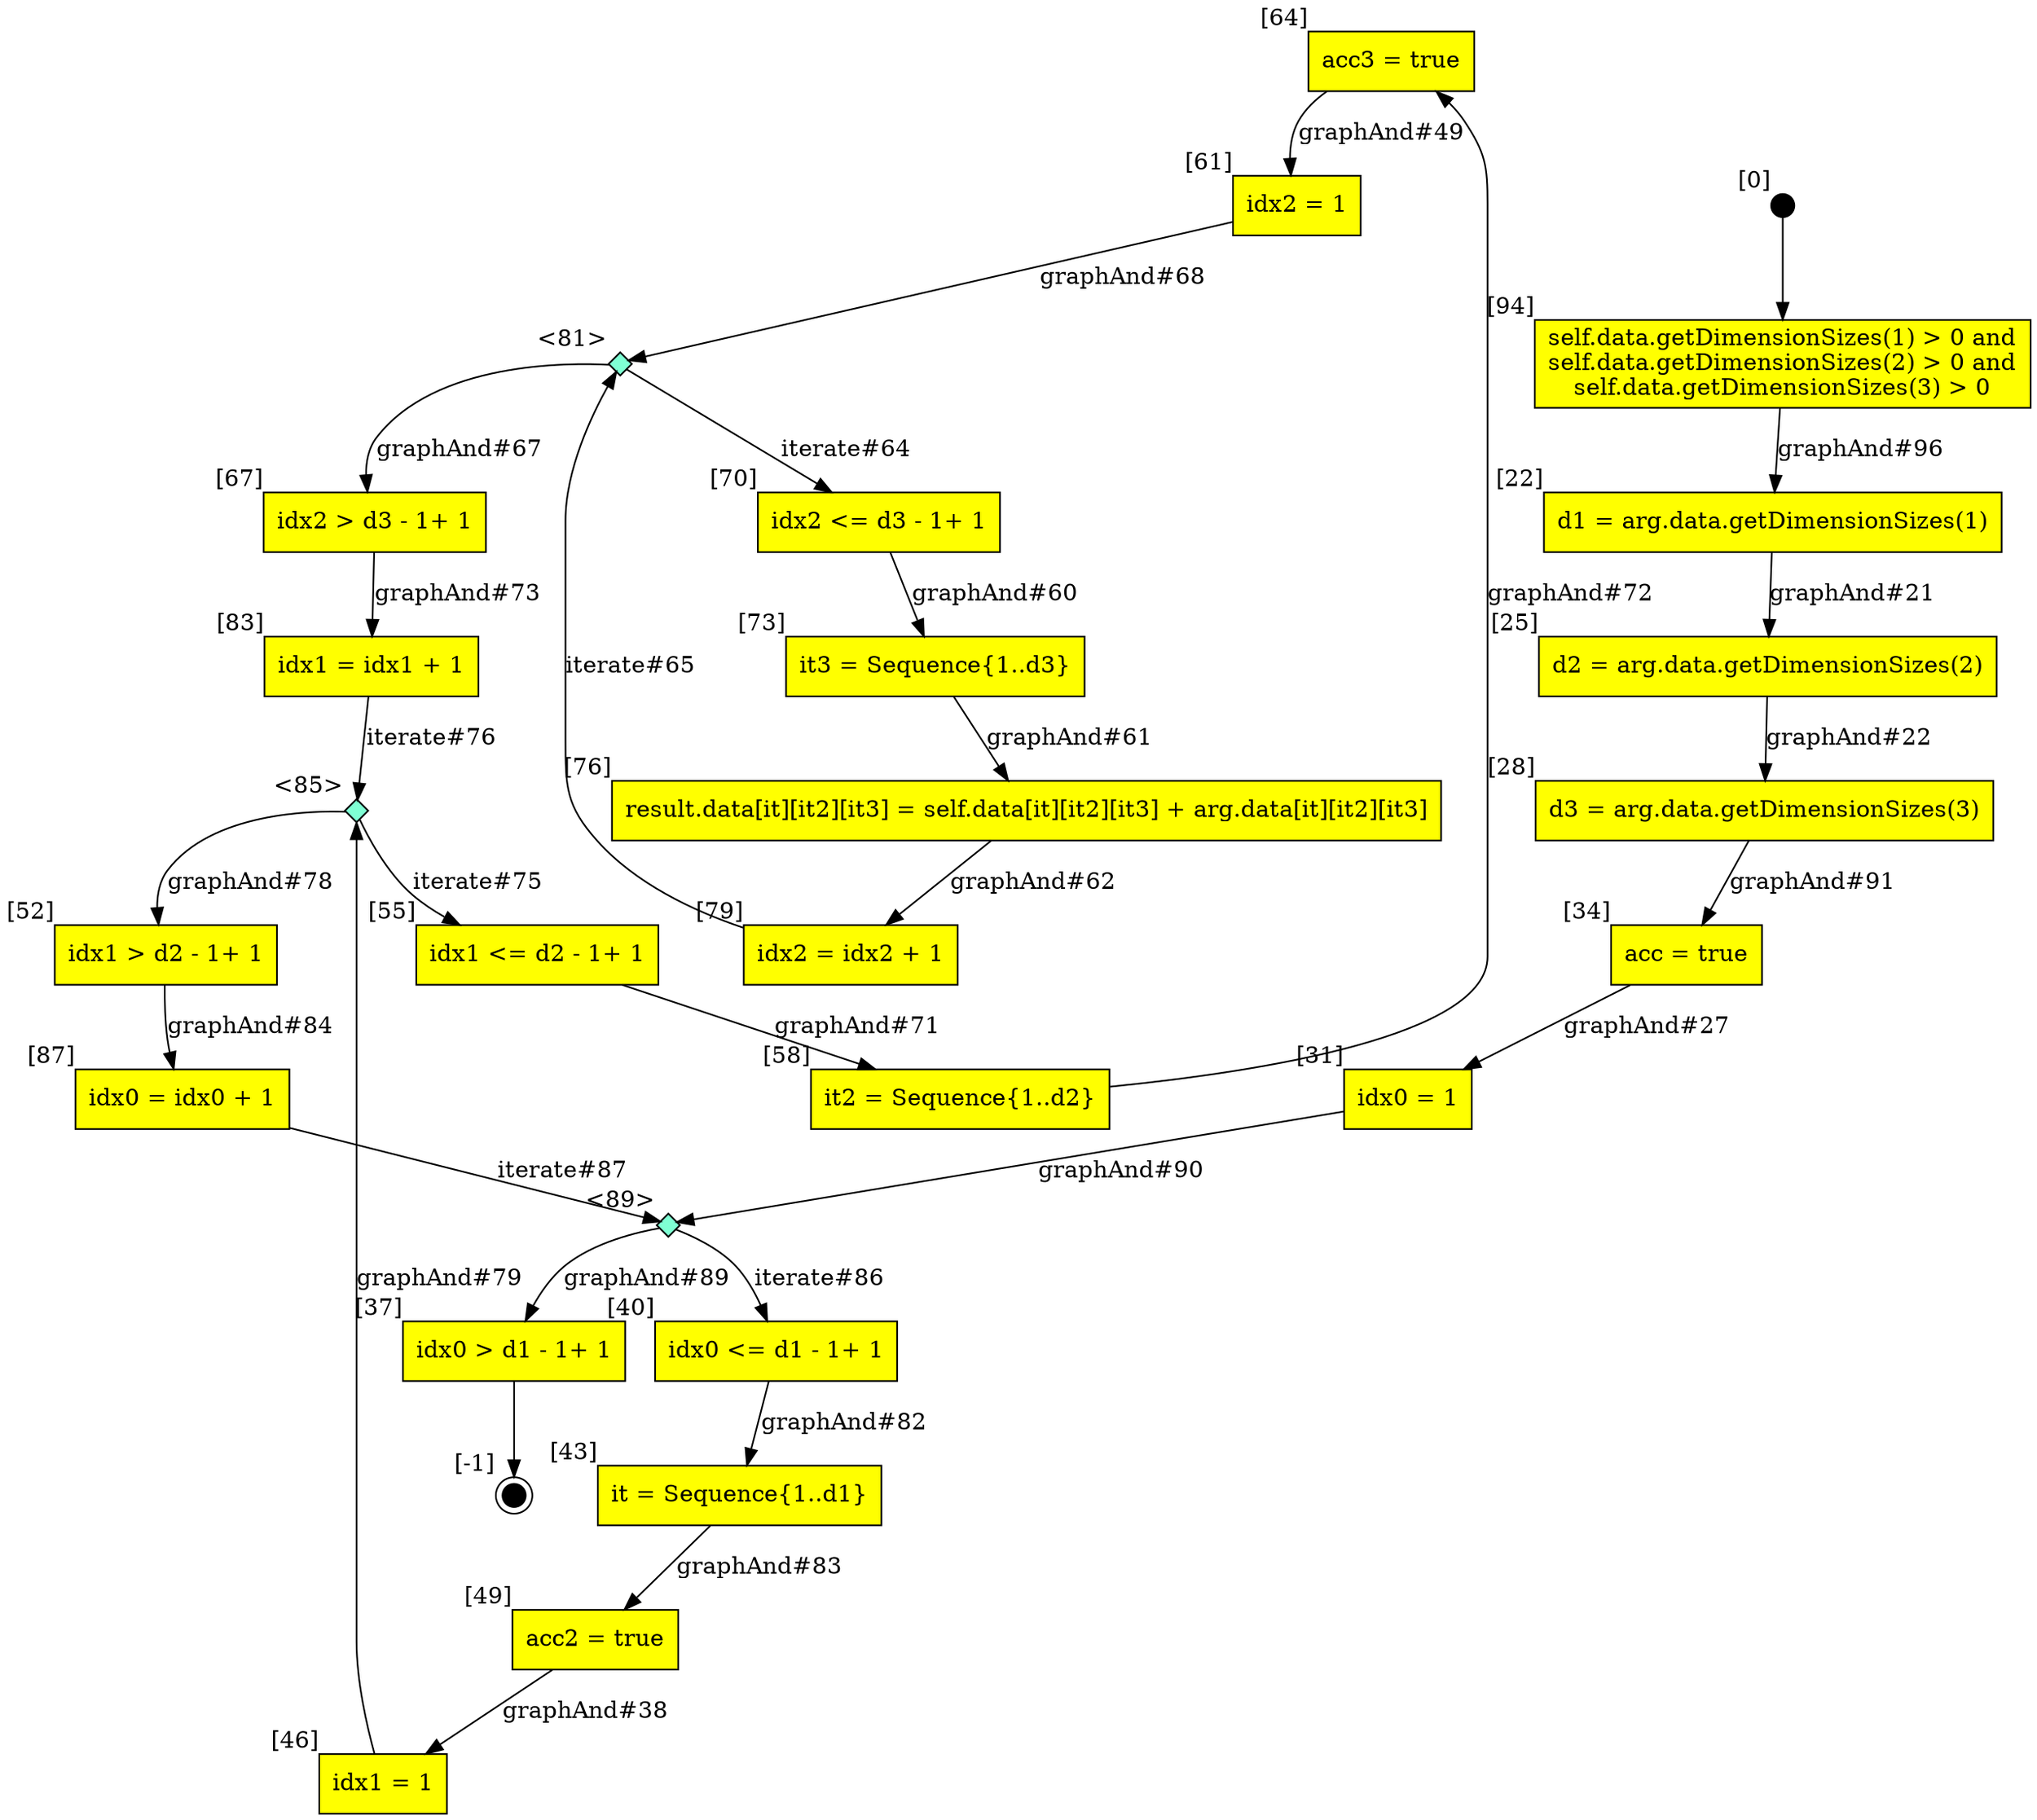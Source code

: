 digraph CLG {
  64 [shape="box", label="acc3 = true", style=filled, fillcolor=yellow, xlabel="[64]"];
  67 [shape="box", label="idx2 > d3 - 1+ 1", style=filled, fillcolor=yellow, xlabel="[67]"];
  70 [shape="box", label="idx2 <= d3 - 1+ 1", style=filled, fillcolor=yellow, xlabel="[70]"];
  73 [shape="box", label="it3 = Sequence{1..d3}", style=filled, fillcolor=yellow, xlabel="[73]"];
  76 [shape="box", label="result.data[it][it2][it3] = self.data[it][it2][it3] + arg.data[it][it2][it3]", style=filled, fillcolor=yellow, xlabel="[76]"];
  79 [shape="box", label="idx2 = idx2 + 1", style=filled, fillcolor=yellow, xlabel="[79]"];
  81 [shape="diamond", label="", xlabel="<81>", style=filled, fillcolor=aquamarine, fixedsize=true, width=.2, height=.2];
  83 [shape="box", label="idx1 = idx1 + 1", style=filled, fillcolor=yellow, xlabel="[83]"];
  85 [shape="diamond", label="", xlabel="<85>", style=filled, fillcolor=aquamarine, fixedsize=true, width=.2, height=.2];
  22 [shape="box", label="d1 = arg.data.getDimensionSizes(1)", style=filled, fillcolor=yellow, xlabel="[22]"];
  87 [shape="box", label="idx0 = idx0 + 1", style=filled, fillcolor=yellow, xlabel="[87]"];
  25 [shape="box", label="d2 = arg.data.getDimensionSizes(2)", style=filled, fillcolor=yellow, xlabel="[25]"];
  89 [shape="diamond", label="", xlabel="<89>", style=filled, fillcolor=aquamarine, fixedsize=true, width=.2, height=.2];
  28 [shape="box", label="d3 = arg.data.getDimensionSizes(3)", style=filled, fillcolor=yellow, xlabel="[28]"];
  93 [style=filled, fillcolor=black, shape="circle", label="", fixedsize=true, width=.2, height=.2, xlabel="[0]"];
  94 [shape="box", label="self.data.getDimensionSizes(1) > 0 and
self.data.getDimensionSizes(2) > 0 and
self.data.getDimensionSizes(3) > 0
", style=filled, fillcolor=yellow, xlabel="[94]"];
  31 [shape="box", label="idx0 = 1", style=filled, fillcolor=yellow, xlabel="[31]"];
  34 [shape="box", label="acc = true", style=filled, fillcolor=yellow, xlabel="[34]"];
  37 [shape="box", label="idx0 > d1 - 1+ 1", style=filled, fillcolor=yellow, xlabel="[37]"];
  38 [style=filled, fillcolor=black, shape="doublecircle", label="", fixedsize=true, width=.2, height=.2, xlabel="[-1]"];
  40 [shape="box", label="idx0 <= d1 - 1+ 1", style=filled, fillcolor=yellow, xlabel="[40]"];
  43 [shape="box", label="it = Sequence{1..d1}", style=filled, fillcolor=yellow, xlabel="[43]"];
  46 [shape="box", label="idx1 = 1", style=filled, fillcolor=yellow, xlabel="[46]"];
  49 [shape="box", label="acc2 = true", style=filled, fillcolor=yellow, xlabel="[49]"];
  52 [shape="box", label="idx1 > d2 - 1+ 1", style=filled, fillcolor=yellow, xlabel="[52]"];
  55 [shape="box", label="idx1 <= d2 - 1+ 1", style=filled, fillcolor=yellow, xlabel="[55]"];
  58 [shape="box", label="it2 = Sequence{1..d2}", style=filled, fillcolor=yellow, xlabel="[58]"];
  61 [shape="box", label="idx2 = 1", style=filled, fillcolor=yellow, xlabel="[61]"];
  81 -> 70[label="iterate#64"];
  79 -> 81[label="iterate#65"];
  81 -> 67[label="graphAnd#67"];
  61 -> 81[label="graphAnd#68"];
  55 -> 58[label="graphAnd#71"];
  58 -> 64[label="graphAnd#72"];
  67 -> 83[label="graphAnd#73"];
  85 -> 55[label="iterate#75"];
  83 -> 85[label="iterate#76"];
  85 -> 52[label="graphAnd#78"];
  46 -> 85[label="graphAnd#79"];
  40 -> 43[label="graphAnd#82"];
  43 -> 49[label="graphAnd#83"];
  52 -> 87[label="graphAnd#84"];
  22 -> 25[label="graphAnd#21"];
  25 -> 28[label="graphAnd#22"];
  89 -> 40[label="iterate#86"];
  87 -> 89[label="iterate#87"];
  89 -> 37[label="graphAnd#89"];
  31 -> 89[label="graphAnd#90"];
  28 -> 34[label="graphAnd#91"];
  34 -> 31[label="graphAnd#27"];
  37 -> 38;
  93 -> 94;
  94 -> 22[label="graphAnd#96"];
  49 -> 46[label="graphAnd#38"];
  64 -> 61[label="graphAnd#49"];
  70 -> 73[label="graphAnd#60"];
  73 -> 76[label="graphAnd#61"];
  76 -> 79[label="graphAnd#62"];
}
